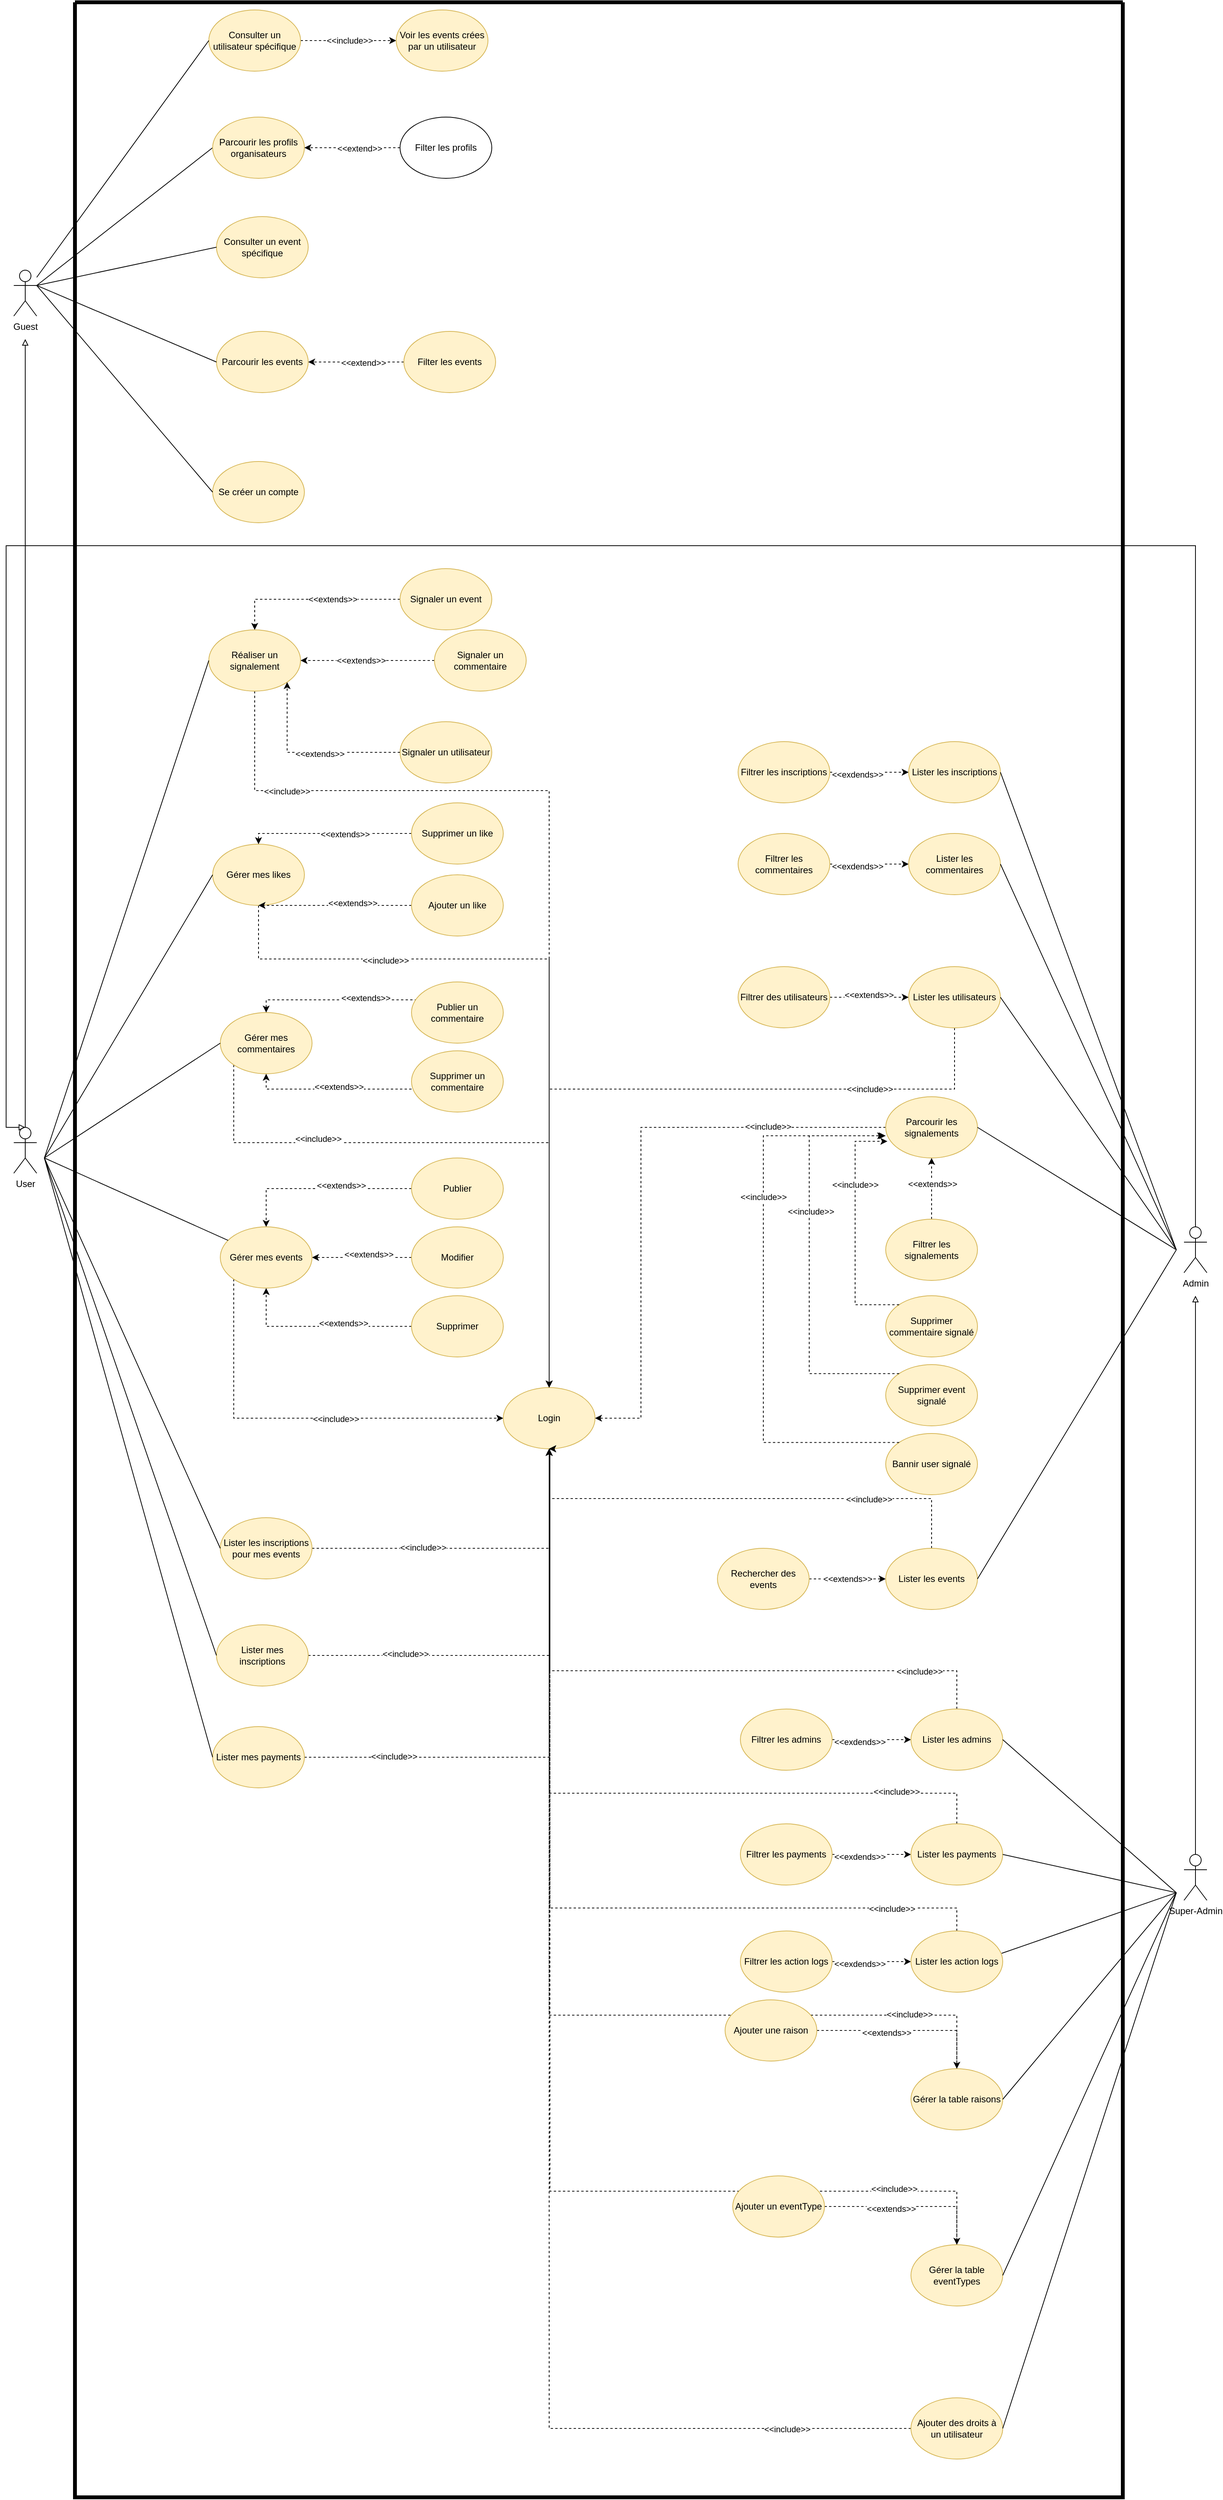 <mxfile>
    <diagram id="IatKnMeqnv5SdcAv0jB7" name="Page-1">
        <mxGraphModel dx="1792" dy="2800" grid="1" gridSize="10" guides="1" tooltips="1" connect="1" arrows="1" fold="1" page="1" pageScale="1" pageWidth="850" pageHeight="1100" math="0" shadow="0">
            <root>
                <mxCell id="0"/>
                <mxCell id="1" parent="0"/>
                <mxCell id="173" style="edgeStyle=none;html=1;exitX=1;exitY=0.333;exitDx=0;exitDy=0;exitPerimeter=0;entryX=0;entryY=0.5;entryDx=0;entryDy=0;endArrow=none;endFill=0;" parent="1" source="2" target="169" edge="1">
                    <mxGeometry relative="1" as="geometry"/>
                </mxCell>
                <mxCell id="2" value="Guest" style="shape=umlActor;verticalLabelPosition=bottom;verticalAlign=top;html=1;outlineConnect=0;" parent="1" vertex="1">
                    <mxGeometry x="-240" y="-1320" width="30" height="60" as="geometry"/>
                </mxCell>
                <mxCell id="3" value="Admin" style="shape=umlActor;verticalLabelPosition=bottom;verticalAlign=top;html=1;outlineConnect=0;" parent="1" vertex="1">
                    <mxGeometry x="1290" y="-70" width="30" height="60" as="geometry"/>
                </mxCell>
                <mxCell id="4" style="edgeStyle=orthogonalEdgeStyle;rounded=0;orthogonalLoop=1;jettySize=auto;html=1;exitX=0.5;exitY=0;exitDx=0;exitDy=0;exitPerimeter=0;endArrow=block;endFill=0;" parent="1" source="5" edge="1">
                    <mxGeometry relative="1" as="geometry">
                        <mxPoint x="1305" y="20" as="targetPoint"/>
                    </mxGeometry>
                </mxCell>
                <mxCell id="5" value="Super-Admin" style="shape=umlActor;verticalLabelPosition=bottom;verticalAlign=top;html=1;outlineConnect=0;" parent="1" vertex="1">
                    <mxGeometry x="1290" y="750" width="30" height="60" as="geometry"/>
                </mxCell>
                <mxCell id="6" style="edgeStyle=orthogonalEdgeStyle;rounded=0;orthogonalLoop=1;jettySize=auto;html=1;exitX=0.5;exitY=0;exitDx=0;exitDy=0;exitPerimeter=0;endArrow=block;endFill=0;" parent="1" source="7" edge="1">
                    <mxGeometry relative="1" as="geometry">
                        <mxPoint x="-225" y="-1230" as="targetPoint"/>
                    </mxGeometry>
                </mxCell>
                <mxCell id="7" value="User" style="shape=umlActor;verticalLabelPosition=bottom;verticalAlign=top;html=1;outlineConnect=0;" parent="1" vertex="1">
                    <mxGeometry x="-240" y="-200" width="30" height="60" as="geometry"/>
                </mxCell>
                <mxCell id="8" style="edgeStyle=orthogonalEdgeStyle;rounded=0;orthogonalLoop=1;jettySize=auto;html=1;exitX=0;exitY=1;exitDx=0;exitDy=0;entryX=0;entryY=0.5;entryDx=0;entryDy=0;dashed=1;" parent="1" source="10" target="22" edge="1">
                    <mxGeometry relative="1" as="geometry">
                        <Array as="points">
                            <mxPoint x="48" y="180"/>
                        </Array>
                    </mxGeometry>
                </mxCell>
                <mxCell id="9" value="&amp;lt;&amp;lt;include&amp;gt;&amp;gt;" style="edgeLabel;html=1;align=center;verticalAlign=middle;resizable=0;points=[];" parent="8" vertex="1" connectable="0">
                    <mxGeometry x="0.18" y="-1" relative="1" as="geometry">
                        <mxPoint as="offset"/>
                    </mxGeometry>
                </mxCell>
                <mxCell id="10" value="Gérer mes events" style="ellipse;whiteSpace=wrap;html=1;fillColor=#fff2cc;strokeColor=#d6b656;" parent="1" vertex="1">
                    <mxGeometry x="30" y="-70" width="120" height="80" as="geometry"/>
                </mxCell>
                <mxCell id="11" style="edgeStyle=orthogonalEdgeStyle;rounded=0;orthogonalLoop=1;jettySize=auto;html=1;exitX=0;exitY=0.5;exitDx=0;exitDy=0;entryX=0.5;entryY=0;entryDx=0;entryDy=0;dashed=1;" parent="1" source="13" target="10" edge="1">
                    <mxGeometry relative="1" as="geometry"/>
                </mxCell>
                <mxCell id="12" value="&amp;lt;&amp;lt;extends&amp;gt;&amp;gt;" style="edgeLabel;html=1;align=center;verticalAlign=middle;resizable=0;points=[];" parent="11" vertex="1" connectable="0">
                    <mxGeometry x="-0.222" y="-4" relative="1" as="geometry">
                        <mxPoint x="1" as="offset"/>
                    </mxGeometry>
                </mxCell>
                <mxCell id="13" value="Publier" style="ellipse;whiteSpace=wrap;html=1;fillColor=#fff2cc;strokeColor=#d6b656;" parent="1" vertex="1">
                    <mxGeometry x="280" y="-160" width="120" height="80" as="geometry"/>
                </mxCell>
                <mxCell id="14" style="edgeStyle=orthogonalEdgeStyle;rounded=0;orthogonalLoop=1;jettySize=auto;html=1;exitX=0;exitY=0.5;exitDx=0;exitDy=0;entryX=1;entryY=0.5;entryDx=0;entryDy=0;dashed=1;" parent="1" source="17" target="10" edge="1">
                    <mxGeometry relative="1" as="geometry"/>
                </mxCell>
                <mxCell id="15" value="Text" style="edgeLabel;html=1;align=center;verticalAlign=middle;resizable=0;points=[];" parent="14" vertex="1" connectable="0">
                    <mxGeometry x="-0.22" y="-3" relative="1" as="geometry">
                        <mxPoint as="offset"/>
                    </mxGeometry>
                </mxCell>
                <mxCell id="16" value="&amp;lt;&amp;lt;extends&amp;gt;&amp;gt;" style="edgeLabel;html=1;align=center;verticalAlign=middle;resizable=0;points=[];" parent="14" vertex="1" connectable="0">
                    <mxGeometry x="-0.132" y="-4" relative="1" as="geometry">
                        <mxPoint as="offset"/>
                    </mxGeometry>
                </mxCell>
                <mxCell id="17" value="Modifier" style="ellipse;whiteSpace=wrap;html=1;fillColor=#fff2cc;strokeColor=#d6b656;" parent="1" vertex="1">
                    <mxGeometry x="280" y="-70" width="120" height="80" as="geometry"/>
                </mxCell>
                <mxCell id="18" style="edgeStyle=orthogonalEdgeStyle;rounded=0;orthogonalLoop=1;jettySize=auto;html=1;exitX=0;exitY=0.5;exitDx=0;exitDy=0;entryX=0.5;entryY=1;entryDx=0;entryDy=0;dashed=1;" parent="1" source="20" target="10" edge="1">
                    <mxGeometry relative="1" as="geometry"/>
                </mxCell>
                <mxCell id="19" value="&amp;lt;&amp;lt;extends&amp;gt;&amp;gt;" style="edgeLabel;html=1;align=center;verticalAlign=middle;resizable=0;points=[];" parent="18" vertex="1" connectable="0">
                    <mxGeometry x="-0.256" y="-4" relative="1" as="geometry">
                        <mxPoint as="offset"/>
                    </mxGeometry>
                </mxCell>
                <mxCell id="20" value="Supprimer" style="ellipse;whiteSpace=wrap;html=1;fillColor=#fff2cc;strokeColor=#d6b656;" parent="1" vertex="1">
                    <mxGeometry x="280" y="20" width="120" height="80" as="geometry"/>
                </mxCell>
                <mxCell id="21" value="" style="endArrow=none;html=1;rounded=0;" parent="1" target="10" edge="1">
                    <mxGeometry width="50" height="50" relative="1" as="geometry">
                        <mxPoint x="-200" y="-160" as="sourcePoint"/>
                        <mxPoint x="180" y="220" as="targetPoint"/>
                    </mxGeometry>
                </mxCell>
                <mxCell id="22" value="Login" style="ellipse;whiteSpace=wrap;html=1;fillColor=#fff2cc;strokeColor=#d6b656;" parent="1" vertex="1">
                    <mxGeometry x="400" y="140" width="120" height="80" as="geometry"/>
                </mxCell>
                <mxCell id="23" style="edgeStyle=orthogonalEdgeStyle;rounded=0;orthogonalLoop=1;jettySize=auto;html=1;exitX=0;exitY=1;exitDx=0;exitDy=0;entryX=0.5;entryY=0;entryDx=0;entryDy=0;dashed=1;" parent="1" source="25" target="22" edge="1">
                    <mxGeometry relative="1" as="geometry">
                        <Array as="points">
                            <mxPoint x="48" y="-180"/>
                            <mxPoint x="460" y="-180"/>
                        </Array>
                    </mxGeometry>
                </mxCell>
                <mxCell id="24" value="&amp;lt;&amp;lt;include&amp;gt;&amp;gt;" style="edgeLabel;html=1;align=center;verticalAlign=middle;resizable=0;points=[];" parent="23" vertex="1" connectable="0">
                    <mxGeometry x="-0.495" y="5" relative="1" as="geometry">
                        <mxPoint x="1" as="offset"/>
                    </mxGeometry>
                </mxCell>
                <mxCell id="25" value="Gérer mes commentaires" style="ellipse;whiteSpace=wrap;html=1;fillColor=#fff2cc;strokeColor=#d6b656;" parent="1" vertex="1">
                    <mxGeometry x="30" y="-350" width="120" height="80" as="geometry"/>
                </mxCell>
                <mxCell id="26" style="edgeStyle=orthogonalEdgeStyle;rounded=0;orthogonalLoop=1;jettySize=auto;html=1;entryX=0.5;entryY=0;entryDx=0;entryDy=0;exitX=0.061;exitY=0.292;exitDx=0;exitDy=0;exitPerimeter=0;dashed=1;" parent="1" source="28" target="25" edge="1">
                    <mxGeometry relative="1" as="geometry">
                        <mxPoint x="280" y="-370" as="sourcePoint"/>
                        <Array as="points">
                            <mxPoint x="90" y="-367"/>
                        </Array>
                    </mxGeometry>
                </mxCell>
                <mxCell id="27" value="&amp;lt;&amp;lt;extends&amp;gt;&amp;gt;" style="edgeLabel;html=1;align=center;verticalAlign=middle;resizable=0;points=[];" parent="26" vertex="1" connectable="0">
                    <mxGeometry x="-0.368" y="-3" relative="1" as="geometry">
                        <mxPoint as="offset"/>
                    </mxGeometry>
                </mxCell>
                <mxCell id="28" value="Publier un commentaire" style="ellipse;whiteSpace=wrap;html=1;fillColor=#fff2cc;strokeColor=#d6b656;" parent="1" vertex="1">
                    <mxGeometry x="280" y="-390" width="120" height="80" as="geometry"/>
                </mxCell>
                <mxCell id="29" style="edgeStyle=orthogonalEdgeStyle;rounded=0;orthogonalLoop=1;jettySize=auto;html=1;entryX=0.5;entryY=1;entryDx=0;entryDy=0;dashed=1;" parent="1" target="25" edge="1">
                    <mxGeometry relative="1" as="geometry">
                        <mxPoint x="280" y="-250" as="sourcePoint"/>
                        <Array as="points">
                            <mxPoint x="280" y="-250"/>
                            <mxPoint x="90" y="-250"/>
                        </Array>
                    </mxGeometry>
                </mxCell>
                <mxCell id="30" value="&amp;lt;&amp;lt;extends&amp;gt;&amp;gt;" style="edgeLabel;html=1;align=center;verticalAlign=middle;resizable=0;points=[];" parent="29" vertex="1" connectable="0">
                    <mxGeometry x="-0.097" y="-3" relative="1" as="geometry">
                        <mxPoint as="offset"/>
                    </mxGeometry>
                </mxCell>
                <mxCell id="31" value="Supprimer un commentaire" style="ellipse;whiteSpace=wrap;html=1;fillColor=#fff2cc;strokeColor=#d6b656;" parent="1" vertex="1">
                    <mxGeometry x="280" y="-300" width="120" height="80" as="geometry"/>
                </mxCell>
                <mxCell id="32" value="" style="endArrow=none;html=1;rounded=0;entryX=0;entryY=0.5;entryDx=0;entryDy=0;" parent="1" target="25" edge="1">
                    <mxGeometry width="50" height="50" relative="1" as="geometry">
                        <mxPoint x="-200" y="-160" as="sourcePoint"/>
                        <mxPoint x="30" y="-430" as="targetPoint"/>
                    </mxGeometry>
                </mxCell>
                <mxCell id="33" style="edgeStyle=orthogonalEdgeStyle;rounded=0;orthogonalLoop=1;jettySize=auto;html=1;exitX=0.5;exitY=1;exitDx=0;exitDy=0;entryX=0.5;entryY=0;entryDx=0;entryDy=0;dashed=1;" parent="1" source="35" target="22" edge="1">
                    <mxGeometry relative="1" as="geometry">
                        <Array as="points">
                            <mxPoint x="80" y="-420"/>
                            <mxPoint x="460" y="-420"/>
                        </Array>
                    </mxGeometry>
                </mxCell>
                <mxCell id="34" value="&amp;lt;&amp;lt;include&amp;gt;&amp;gt;" style="edgeLabel;html=1;align=center;verticalAlign=middle;resizable=0;points=[];" parent="33" vertex="1" connectable="0">
                    <mxGeometry x="-0.533" y="-2" relative="1" as="geometry">
                        <mxPoint as="offset"/>
                    </mxGeometry>
                </mxCell>
                <mxCell id="35" value="Gérer mes likes" style="ellipse;whiteSpace=wrap;html=1;fillColor=#fff2cc;strokeColor=#d6b656;" parent="1" vertex="1">
                    <mxGeometry x="20" y="-570" width="120" height="80" as="geometry"/>
                </mxCell>
                <mxCell id="36" style="edgeStyle=orthogonalEdgeStyle;rounded=0;orthogonalLoop=1;jettySize=auto;html=1;exitX=0;exitY=0.5;exitDx=0;exitDy=0;entryX=0.5;entryY=1;entryDx=0;entryDy=0;dashed=1;" parent="1" source="38" target="35" edge="1">
                    <mxGeometry relative="1" as="geometry">
                        <Array as="points">
                            <mxPoint x="150" y="-490"/>
                            <mxPoint x="150" y="-490"/>
                        </Array>
                    </mxGeometry>
                </mxCell>
                <mxCell id="37" value="&amp;lt;&amp;lt;extends&amp;gt;&amp;gt;" style="edgeLabel;html=1;align=center;verticalAlign=middle;resizable=0;points=[];" parent="36" vertex="1" connectable="0">
                    <mxGeometry x="-0.22" y="-3" relative="1" as="geometry">
                        <mxPoint x="1" as="offset"/>
                    </mxGeometry>
                </mxCell>
                <mxCell id="38" value="Ajouter un like" style="ellipse;whiteSpace=wrap;html=1;fillColor=#fff2cc;strokeColor=#d6b656;" parent="1" vertex="1">
                    <mxGeometry x="280" y="-530" width="120" height="80" as="geometry"/>
                </mxCell>
                <mxCell id="39" style="edgeStyle=orthogonalEdgeStyle;rounded=0;orthogonalLoop=1;jettySize=auto;html=1;exitX=0;exitY=0.5;exitDx=0;exitDy=0;entryX=0.5;entryY=0;entryDx=0;entryDy=0;dashed=1;" parent="1" source="41" target="35" edge="1">
                    <mxGeometry relative="1" as="geometry">
                        <Array as="points">
                            <mxPoint x="80" y="-584"/>
                        </Array>
                    </mxGeometry>
                </mxCell>
                <mxCell id="40" value="&amp;lt;&amp;lt;extends&amp;gt;&amp;gt;" style="edgeLabel;html=1;align=center;verticalAlign=middle;resizable=0;points=[];" parent="39" vertex="1" connectable="0">
                    <mxGeometry x="-0.196" y="1" relative="1" as="geometry">
                        <mxPoint x="-1" as="offset"/>
                    </mxGeometry>
                </mxCell>
                <mxCell id="41" value="Supprimer un like" style="ellipse;whiteSpace=wrap;html=1;fillColor=#fff2cc;strokeColor=#d6b656;" parent="1" vertex="1">
                    <mxGeometry x="280" y="-624" width="120" height="80" as="geometry"/>
                </mxCell>
                <mxCell id="42" value="" style="endArrow=none;html=1;rounded=0;entryX=0;entryY=0.5;entryDx=0;entryDy=0;" parent="1" target="35" edge="1">
                    <mxGeometry width="50" height="50" relative="1" as="geometry">
                        <mxPoint x="-200" y="-160" as="sourcePoint"/>
                        <mxPoint x="-50" y="-460" as="targetPoint"/>
                    </mxGeometry>
                </mxCell>
                <mxCell id="43" style="edgeStyle=orthogonalEdgeStyle;rounded=0;orthogonalLoop=1;jettySize=auto;html=1;exitX=0.5;exitY=1;exitDx=0;exitDy=0;entryX=0.5;entryY=0;entryDx=0;entryDy=0;dashed=1;" parent="1" source="45" target="22" edge="1">
                    <mxGeometry relative="1" as="geometry">
                        <Array as="points">
                            <mxPoint x="75" y="-640"/>
                            <mxPoint x="460" y="-640"/>
                        </Array>
                    </mxGeometry>
                </mxCell>
                <mxCell id="44" value="&amp;lt;&amp;lt;include&amp;gt;&amp;gt;" style="edgeLabel;html=1;align=center;verticalAlign=middle;resizable=0;points=[];" parent="43" vertex="1" connectable="0">
                    <mxGeometry x="-0.735" y="-1" relative="1" as="geometry">
                        <mxPoint as="offset"/>
                    </mxGeometry>
                </mxCell>
                <mxCell id="45" value="Réaliser un signalement" style="ellipse;whiteSpace=wrap;html=1;fillColor=#fff2cc;strokeColor=#d6b656;" parent="1" vertex="1">
                    <mxGeometry x="15" y="-850" width="120" height="80" as="geometry"/>
                </mxCell>
                <mxCell id="46" value="" style="endArrow=none;html=1;rounded=0;entryX=0;entryY=0.5;entryDx=0;entryDy=0;" parent="1" target="45" edge="1">
                    <mxGeometry width="50" height="50" relative="1" as="geometry">
                        <mxPoint x="-200" y="-160" as="sourcePoint"/>
                        <mxPoint x="120" y="-510" as="targetPoint"/>
                    </mxGeometry>
                </mxCell>
                <mxCell id="47" style="edgeStyle=orthogonalEdgeStyle;rounded=0;orthogonalLoop=1;jettySize=auto;html=1;exitX=0;exitY=0.5;exitDx=0;exitDy=0;entryX=1;entryY=0.5;entryDx=0;entryDy=0;dashed=1;" parent="1" source="49" target="22" edge="1">
                    <mxGeometry relative="1" as="geometry">
                        <Array as="points">
                            <mxPoint x="580" y="-200"/>
                            <mxPoint x="580" y="180"/>
                        </Array>
                    </mxGeometry>
                </mxCell>
                <mxCell id="48" value="&amp;lt;&amp;lt;include&amp;gt;&amp;gt;" style="edgeLabel;html=1;align=center;verticalAlign=middle;resizable=0;points=[];" parent="47" vertex="1" connectable="0">
                    <mxGeometry x="-0.598" y="-1" relative="1" as="geometry">
                        <mxPoint x="-1" as="offset"/>
                    </mxGeometry>
                </mxCell>
                <mxCell id="49" value="Parcourir les signalements" style="ellipse;whiteSpace=wrap;html=1;fillColor=#fff2cc;strokeColor=#d6b656;" parent="1" vertex="1">
                    <mxGeometry x="900" y="-240" width="120" height="80" as="geometry"/>
                </mxCell>
                <mxCell id="50" value="" style="endArrow=none;html=1;rounded=0;exitX=1;exitY=0.5;exitDx=0;exitDy=0;" parent="1" source="49" edge="1">
                    <mxGeometry width="50" height="50" relative="1" as="geometry">
                        <mxPoint x="940" y="-220" as="sourcePoint"/>
                        <mxPoint x="1280" y="-40" as="targetPoint"/>
                    </mxGeometry>
                </mxCell>
                <mxCell id="51" style="edgeStyle=orthogonalEdgeStyle;rounded=0;orthogonalLoop=1;jettySize=auto;html=1;exitX=0.5;exitY=0;exitDx=0;exitDy=0;entryX=0.5;entryY=1;entryDx=0;entryDy=0;dashed=1;" parent="1" source="53" target="49" edge="1">
                    <mxGeometry relative="1" as="geometry"/>
                </mxCell>
                <mxCell id="52" value="&amp;lt;&amp;lt;extends&amp;gt;&amp;gt;" style="edgeLabel;html=1;align=center;verticalAlign=middle;resizable=0;points=[];" parent="51" vertex="1" connectable="0">
                    <mxGeometry x="0.159" y="-1" relative="1" as="geometry">
                        <mxPoint as="offset"/>
                    </mxGeometry>
                </mxCell>
                <mxCell id="53" value="Filtrer les signalements" style="ellipse;whiteSpace=wrap;html=1;fillColor=#fff2cc;strokeColor=#d6b656;" parent="1" vertex="1">
                    <mxGeometry x="900" y="-80" width="120" height="80" as="geometry"/>
                </mxCell>
                <mxCell id="54" value="Supprimer commentaire signalé" style="ellipse;whiteSpace=wrap;html=1;fillColor=#fff2cc;strokeColor=#d6b656;" parent="1" vertex="1">
                    <mxGeometry x="900" y="20" width="120" height="80" as="geometry"/>
                </mxCell>
                <mxCell id="55" value="Supprimer event signalé" style="ellipse;whiteSpace=wrap;html=1;fillColor=#fff2cc;strokeColor=#d6b656;" parent="1" vertex="1">
                    <mxGeometry x="900" y="110" width="120" height="80" as="geometry"/>
                </mxCell>
                <mxCell id="56" value="Bannir user signalé" style="ellipse;whiteSpace=wrap;html=1;fillColor=#fff2cc;strokeColor=#d6b656;" parent="1" vertex="1">
                    <mxGeometry x="900" y="200" width="120" height="80" as="geometry"/>
                </mxCell>
                <mxCell id="57" style="edgeStyle=orthogonalEdgeStyle;rounded=0;orthogonalLoop=1;jettySize=auto;html=1;entryX=0;entryY=0.5;entryDx=0;entryDy=0;dashed=1;exitX=1;exitY=0.5;exitDx=0;exitDy=0;" parent="1" source="59" target="62" edge="1">
                    <mxGeometry relative="1" as="geometry">
                        <mxPoint x="870" y="-400" as="sourcePoint"/>
                    </mxGeometry>
                </mxCell>
                <mxCell id="58" value="&amp;lt;&amp;lt;extends&amp;gt;&amp;gt;" style="edgeLabel;html=1;align=center;verticalAlign=middle;resizable=0;points=[];" parent="57" vertex="1" connectable="0">
                    <mxGeometry x="-0.3" y="3" relative="1" as="geometry">
                        <mxPoint x="15" as="offset"/>
                    </mxGeometry>
                </mxCell>
                <mxCell id="59" value="Filtrer des utilisateurs" style="ellipse;whiteSpace=wrap;html=1;fillColor=#fff2cc;strokeColor=#d6b656;" parent="1" vertex="1">
                    <mxGeometry x="707" y="-410" width="120" height="80" as="geometry"/>
                </mxCell>
                <mxCell id="60" style="edgeStyle=orthogonalEdgeStyle;rounded=0;orthogonalLoop=1;jettySize=auto;html=1;exitX=0.5;exitY=1;exitDx=0;exitDy=0;entryX=0.5;entryY=0;entryDx=0;entryDy=0;dashed=1;" parent="1" source="62" target="22" edge="1">
                    <mxGeometry relative="1" as="geometry">
                        <Array as="points">
                            <mxPoint x="990" y="-250"/>
                            <mxPoint x="460" y="-250"/>
                        </Array>
                    </mxGeometry>
                </mxCell>
                <mxCell id="61" value="&amp;lt;&amp;lt;include&amp;gt;&amp;gt;" style="edgeLabel;html=1;align=center;verticalAlign=middle;resizable=0;points=[];" parent="60" vertex="1" connectable="0">
                    <mxGeometry x="-0.617" relative="1" as="geometry">
                        <mxPoint as="offset"/>
                    </mxGeometry>
                </mxCell>
                <mxCell id="62" value="Lister les utilisateurs" style="ellipse;whiteSpace=wrap;html=1;fillColor=#fff2cc;strokeColor=#d6b656;" parent="1" vertex="1">
                    <mxGeometry x="930" y="-410" width="120" height="80" as="geometry"/>
                </mxCell>
                <mxCell id="63" value="" style="endArrow=none;html=1;rounded=0;exitX=1;exitY=0.5;exitDx=0;exitDy=0;" parent="1" source="62" edge="1">
                    <mxGeometry width="50" height="50" relative="1" as="geometry">
                        <mxPoint x="970" y="-320" as="sourcePoint"/>
                        <mxPoint x="1280" y="-40" as="targetPoint"/>
                    </mxGeometry>
                </mxCell>
                <mxCell id="64" style="edgeStyle=orthogonalEdgeStyle;rounded=0;orthogonalLoop=1;jettySize=auto;html=1;exitX=1;exitY=0.5;exitDx=0;exitDy=0;dashed=1;" parent="1" source="66" target="67" edge="1">
                    <mxGeometry relative="1" as="geometry"/>
                </mxCell>
                <mxCell id="65" value="&amp;lt;&amp;lt;exdends&amp;gt;&amp;gt;" style="edgeLabel;html=1;align=center;verticalAlign=middle;resizable=0;points=[];" parent="64" vertex="1" connectable="0">
                    <mxGeometry x="-0.3" y="-3" relative="1" as="geometry">
                        <mxPoint as="offset"/>
                    </mxGeometry>
                </mxCell>
                <mxCell id="66" value="Filtrer les commentaires" style="ellipse;whiteSpace=wrap;html=1;fillColor=#fff2cc;strokeColor=#d6b656;" parent="1" vertex="1">
                    <mxGeometry x="707" y="-584" width="120" height="80" as="geometry"/>
                </mxCell>
                <mxCell id="67" value="Lister les commentaires" style="ellipse;whiteSpace=wrap;html=1;fillColor=#fff2cc;strokeColor=#d6b656;" parent="1" vertex="1">
                    <mxGeometry x="930" y="-584" width="120" height="80" as="geometry"/>
                </mxCell>
                <mxCell id="68" value="" style="endArrow=none;html=1;rounded=0;exitX=1;exitY=0.5;exitDx=0;exitDy=0;" parent="1" source="67" edge="1">
                    <mxGeometry width="50" height="50" relative="1" as="geometry">
                        <mxPoint x="1080" y="-590" as="sourcePoint"/>
                        <mxPoint x="1280" y="-40" as="targetPoint"/>
                    </mxGeometry>
                </mxCell>
                <mxCell id="69" style="edgeStyle=orthogonalEdgeStyle;rounded=0;orthogonalLoop=1;jettySize=auto;html=1;exitX=1;exitY=0.5;exitDx=0;exitDy=0;dashed=1;" parent="1" source="71" target="72" edge="1">
                    <mxGeometry relative="1" as="geometry"/>
                </mxCell>
                <mxCell id="70" value="&amp;lt;&amp;lt;exdends&amp;gt;&amp;gt;" style="edgeLabel;html=1;align=center;verticalAlign=middle;resizable=0;points=[];" parent="69" vertex="1" connectable="0">
                    <mxGeometry x="-0.3" y="-3" relative="1" as="geometry">
                        <mxPoint as="offset"/>
                    </mxGeometry>
                </mxCell>
                <mxCell id="71" value="Filtrer les inscriptions" style="ellipse;whiteSpace=wrap;html=1;fillColor=#fff2cc;strokeColor=#d6b656;" parent="1" vertex="1">
                    <mxGeometry x="707" y="-704" width="120" height="80" as="geometry"/>
                </mxCell>
                <mxCell id="72" value="Lister les inscriptions" style="ellipse;whiteSpace=wrap;html=1;fillColor=#fff2cc;strokeColor=#d6b656;" parent="1" vertex="1">
                    <mxGeometry x="930" y="-704" width="120" height="80" as="geometry"/>
                </mxCell>
                <mxCell id="73" value="" style="endArrow=none;html=1;rounded=0;entryX=1;entryY=0.5;entryDx=0;entryDy=0;" parent="1" target="72" edge="1">
                    <mxGeometry width="50" height="50" relative="1" as="geometry">
                        <mxPoint x="1280" y="-40" as="sourcePoint"/>
                        <mxPoint x="1020" y="-390" as="targetPoint"/>
                    </mxGeometry>
                </mxCell>
                <mxCell id="74" style="edgeStyle=orthogonalEdgeStyle;rounded=0;orthogonalLoop=1;jettySize=auto;html=1;entryX=0;entryY=0.5;entryDx=0;entryDy=0;dashed=1;exitX=1;exitY=0.5;exitDx=0;exitDy=0;" parent="1" source="76" target="79" edge="1">
                    <mxGeometry relative="1" as="geometry">
                        <mxPoint x="840" y="350" as="sourcePoint"/>
                    </mxGeometry>
                </mxCell>
                <mxCell id="75" value="&amp;lt;&amp;lt;extends&amp;gt;&amp;gt;" style="edgeLabel;html=1;align=center;verticalAlign=middle;resizable=0;points=[];" parent="74" vertex="1" connectable="0">
                    <mxGeometry x="-0.3" y="3" relative="1" as="geometry">
                        <mxPoint x="15" y="3" as="offset"/>
                    </mxGeometry>
                </mxCell>
                <mxCell id="76" value="Rechercher des events" style="ellipse;whiteSpace=wrap;html=1;fillColor=#fff2cc;strokeColor=#d6b656;" parent="1" vertex="1">
                    <mxGeometry x="680" y="350" width="120" height="80" as="geometry"/>
                </mxCell>
                <mxCell id="77" style="edgeStyle=orthogonalEdgeStyle;rounded=0;orthogonalLoop=1;jettySize=auto;html=1;exitX=0.5;exitY=0;exitDx=0;exitDy=0;entryX=0.5;entryY=1;entryDx=0;entryDy=0;dashed=1;" parent="1" source="79" target="22" edge="1">
                    <mxGeometry relative="1" as="geometry"/>
                </mxCell>
                <mxCell id="78" value="&amp;lt;&amp;lt;include&amp;gt;&amp;gt;" style="edgeLabel;html=1;align=center;verticalAlign=middle;resizable=0;points=[];" parent="77" vertex="1" connectable="0">
                    <mxGeometry x="-0.531" y="1" relative="1" as="geometry">
                        <mxPoint as="offset"/>
                    </mxGeometry>
                </mxCell>
                <mxCell id="79" value="Lister les events" style="ellipse;whiteSpace=wrap;html=1;fillColor=#fff2cc;strokeColor=#d6b656;" parent="1" vertex="1">
                    <mxGeometry x="900" y="350" width="120" height="80" as="geometry"/>
                </mxCell>
                <mxCell id="80" value="" style="endArrow=none;html=1;rounded=0;exitX=1;exitY=0.5;exitDx=0;exitDy=0;" parent="1" source="79" edge="1">
                    <mxGeometry width="50" height="50" relative="1" as="geometry">
                        <mxPoint x="1010" y="330" as="sourcePoint"/>
                        <mxPoint x="1280" y="-40" as="targetPoint"/>
                    </mxGeometry>
                </mxCell>
                <mxCell id="81" style="edgeStyle=orthogonalEdgeStyle;rounded=0;orthogonalLoop=1;jettySize=auto;html=1;exitX=1;exitY=0.5;exitDx=0;exitDy=0;dashed=1;" parent="1" source="83" target="86" edge="1">
                    <mxGeometry relative="1" as="geometry"/>
                </mxCell>
                <mxCell id="82" value="&amp;lt;&amp;lt;exdends&amp;gt;&amp;gt;" style="edgeLabel;html=1;align=center;verticalAlign=middle;resizable=0;points=[];" parent="81" vertex="1" connectable="0">
                    <mxGeometry x="-0.3" y="-3" relative="1" as="geometry">
                        <mxPoint as="offset"/>
                    </mxGeometry>
                </mxCell>
                <mxCell id="83" value="Filtrer les admins" style="ellipse;whiteSpace=wrap;html=1;fillColor=#fff2cc;strokeColor=#d6b656;" parent="1" vertex="1">
                    <mxGeometry x="710" y="560" width="120" height="80" as="geometry"/>
                </mxCell>
                <mxCell id="84" style="edgeStyle=orthogonalEdgeStyle;rounded=0;orthogonalLoop=1;jettySize=auto;html=1;exitX=0.5;exitY=0;exitDx=0;exitDy=0;dashed=1;" parent="1" source="86" edge="1">
                    <mxGeometry relative="1" as="geometry">
                        <mxPoint x="460" y="220" as="targetPoint"/>
                        <Array as="points">
                            <mxPoint x="993" y="510"/>
                            <mxPoint x="461" y="510"/>
                        </Array>
                    </mxGeometry>
                </mxCell>
                <mxCell id="85" value="&amp;lt;&amp;lt;include&amp;gt;&amp;gt;" style="edgeLabel;html=1;align=center;verticalAlign=middle;resizable=0;points=[];" parent="84" vertex="1" connectable="0">
                    <mxGeometry x="-0.772" y="1" relative="1" as="geometry">
                        <mxPoint as="offset"/>
                    </mxGeometry>
                </mxCell>
                <mxCell id="86" value="Lister les admins" style="ellipse;whiteSpace=wrap;html=1;fillColor=#fff2cc;strokeColor=#d6b656;" parent="1" vertex="1">
                    <mxGeometry x="933" y="560" width="120" height="80" as="geometry"/>
                </mxCell>
                <mxCell id="87" value="" style="endArrow=none;html=1;rounded=0;entryX=1;entryY=0.5;entryDx=0;entryDy=0;" parent="1" target="86" edge="1">
                    <mxGeometry width="50" height="50" relative="1" as="geometry">
                        <mxPoint x="1280" y="800" as="sourcePoint"/>
                        <mxPoint x="1050" y="610" as="targetPoint"/>
                    </mxGeometry>
                </mxCell>
                <mxCell id="88" style="edgeStyle=orthogonalEdgeStyle;rounded=0;orthogonalLoop=1;jettySize=auto;html=1;exitX=1;exitY=0.5;exitDx=0;exitDy=0;dashed=1;" parent="1" source="90" target="93" edge="1">
                    <mxGeometry relative="1" as="geometry"/>
                </mxCell>
                <mxCell id="89" value="&amp;lt;&amp;lt;exdends&amp;gt;&amp;gt;" style="edgeLabel;html=1;align=center;verticalAlign=middle;resizable=0;points=[];" parent="88" vertex="1" connectable="0">
                    <mxGeometry x="-0.3" y="-3" relative="1" as="geometry">
                        <mxPoint as="offset"/>
                    </mxGeometry>
                </mxCell>
                <mxCell id="90" value="Filtrer les payments" style="ellipse;whiteSpace=wrap;html=1;fillColor=#fff2cc;strokeColor=#d6b656;" parent="1" vertex="1">
                    <mxGeometry x="710" y="710" width="120" height="80" as="geometry"/>
                </mxCell>
                <mxCell id="91" style="edgeStyle=orthogonalEdgeStyle;rounded=0;orthogonalLoop=1;jettySize=auto;html=1;exitX=0.5;exitY=0;exitDx=0;exitDy=0;entryX=0.5;entryY=1;entryDx=0;entryDy=0;dashed=1;" parent="1" source="93" target="22" edge="1">
                    <mxGeometry relative="1" as="geometry">
                        <mxPoint x="460" y="230" as="targetPoint"/>
                        <Array as="points">
                            <mxPoint x="993" y="670"/>
                            <mxPoint x="460" y="670"/>
                        </Array>
                    </mxGeometry>
                </mxCell>
                <mxCell id="92" value="&amp;lt;&amp;lt;include&amp;gt;&amp;gt;" style="edgeLabel;html=1;align=center;verticalAlign=middle;resizable=0;points=[];" parent="91" vertex="1" connectable="0">
                    <mxGeometry x="-0.764" y="-2" relative="1" as="geometry">
                        <mxPoint x="1" as="offset"/>
                    </mxGeometry>
                </mxCell>
                <mxCell id="93" value="Lister les payments" style="ellipse;whiteSpace=wrap;html=1;fillColor=#fff2cc;strokeColor=#d6b656;" parent="1" vertex="1">
                    <mxGeometry x="933" y="710" width="120" height="80" as="geometry"/>
                </mxCell>
                <mxCell id="94" value="" style="endArrow=none;html=1;rounded=0;exitX=1;exitY=0.5;exitDx=0;exitDy=0;" parent="1" source="93" edge="1">
                    <mxGeometry width="50" height="50" relative="1" as="geometry">
                        <mxPoint x="1000" y="660" as="sourcePoint"/>
                        <mxPoint x="1280" y="800" as="targetPoint"/>
                    </mxGeometry>
                </mxCell>
                <mxCell id="95" style="edgeStyle=orthogonalEdgeStyle;rounded=0;orthogonalLoop=1;jettySize=auto;html=1;exitX=1;exitY=0.5;exitDx=0;exitDy=0;dashed=1;" parent="1" source="97" target="100" edge="1">
                    <mxGeometry relative="1" as="geometry"/>
                </mxCell>
                <mxCell id="96" value="&amp;lt;&amp;lt;exdends&amp;gt;&amp;gt;" style="edgeLabel;html=1;align=center;verticalAlign=middle;resizable=0;points=[];" parent="95" vertex="1" connectable="0">
                    <mxGeometry x="-0.3" y="-3" relative="1" as="geometry">
                        <mxPoint as="offset"/>
                    </mxGeometry>
                </mxCell>
                <mxCell id="97" value="Filtrer les action logs" style="ellipse;whiteSpace=wrap;html=1;fillColor=#fff2cc;strokeColor=#d6b656;" parent="1" vertex="1">
                    <mxGeometry x="710" y="850" width="120" height="80" as="geometry"/>
                </mxCell>
                <mxCell id="98" style="edgeStyle=orthogonalEdgeStyle;rounded=0;orthogonalLoop=1;jettySize=auto;html=1;exitX=0.5;exitY=0;exitDx=0;exitDy=0;dashed=1;" parent="1" source="100" edge="1">
                    <mxGeometry relative="1" as="geometry">
                        <mxPoint x="460" y="220" as="targetPoint"/>
                        <Array as="points">
                            <mxPoint x="993" y="820"/>
                            <mxPoint x="461" y="820"/>
                        </Array>
                    </mxGeometry>
                </mxCell>
                <mxCell id="99" value="&amp;lt;&amp;lt;include&amp;gt;&amp;gt;" style="edgeLabel;html=1;align=center;verticalAlign=middle;resizable=0;points=[];" parent="98" vertex="1" connectable="0">
                    <mxGeometry x="-0.802" y="1" relative="1" as="geometry">
                        <mxPoint as="offset"/>
                    </mxGeometry>
                </mxCell>
                <mxCell id="100" value="Lister les action logs" style="ellipse;whiteSpace=wrap;html=1;fillColor=#fff2cc;strokeColor=#d6b656;" parent="1" vertex="1">
                    <mxGeometry x="933" y="850" width="120" height="80" as="geometry"/>
                </mxCell>
                <mxCell id="101" value="" style="endArrow=none;html=1;rounded=0;exitX=0.988;exitY=0.366;exitDx=0;exitDy=0;exitPerimeter=0;" parent="1" source="100" edge="1">
                    <mxGeometry width="50" height="50" relative="1" as="geometry">
                        <mxPoint x="930" y="790" as="sourcePoint"/>
                        <mxPoint x="1280" y="800" as="targetPoint"/>
                    </mxGeometry>
                </mxCell>
                <mxCell id="102" style="edgeStyle=orthogonalEdgeStyle;rounded=0;orthogonalLoop=1;jettySize=auto;html=1;exitX=0.5;exitY=0;exitDx=0;exitDy=0;entryX=0.5;entryY=1;entryDx=0;entryDy=0;dashed=1;" parent="1" source="104" target="22" edge="1">
                    <mxGeometry relative="1" as="geometry">
                        <Array as="points">
                            <mxPoint x="993" y="960"/>
                            <mxPoint x="460" y="960"/>
                        </Array>
                    </mxGeometry>
                </mxCell>
                <mxCell id="103" value="&amp;lt;&amp;lt;include&amp;gt;&amp;gt;" style="edgeLabel;html=1;align=center;verticalAlign=middle;resizable=0;points=[];" parent="102" vertex="1" connectable="0">
                    <mxGeometry x="-0.803" y="-1" relative="1" as="geometry">
                        <mxPoint as="offset"/>
                    </mxGeometry>
                </mxCell>
                <mxCell id="104" value="Gérer la table raisons" style="ellipse;whiteSpace=wrap;html=1;fillColor=#fff2cc;strokeColor=#d6b656;" parent="1" vertex="1">
                    <mxGeometry x="933" y="1030" width="120" height="80" as="geometry"/>
                </mxCell>
                <mxCell id="105" style="edgeStyle=orthogonalEdgeStyle;rounded=0;orthogonalLoop=1;jettySize=auto;html=1;exitX=1;exitY=0.5;exitDx=0;exitDy=0;dashed=1;" parent="1" source="107" target="104" edge="1">
                    <mxGeometry relative="1" as="geometry"/>
                </mxCell>
                <mxCell id="106" value="&amp;lt;&amp;lt;extends&amp;gt;&amp;gt;" style="edgeLabel;html=1;align=center;verticalAlign=middle;resizable=0;points=[];" parent="105" vertex="1" connectable="0">
                    <mxGeometry x="-0.219" y="-3" relative="1" as="geometry">
                        <mxPoint as="offset"/>
                    </mxGeometry>
                </mxCell>
                <mxCell id="111" value="" style="endArrow=none;html=1;rounded=0;exitX=1;exitY=0.5;exitDx=0;exitDy=0;" parent="1" source="104" edge="1">
                    <mxGeometry width="50" height="50" relative="1" as="geometry">
                        <mxPoint x="1110" y="1040" as="sourcePoint"/>
                        <mxPoint x="1280" y="800" as="targetPoint"/>
                    </mxGeometry>
                </mxCell>
                <mxCell id="112" style="edgeStyle=orthogonalEdgeStyle;rounded=0;orthogonalLoop=1;jettySize=auto;html=1;exitX=0.5;exitY=0;exitDx=0;exitDy=0;dashed=1;" parent="1" source="114" edge="1">
                    <mxGeometry relative="1" as="geometry">
                        <mxPoint x="460" y="220" as="targetPoint"/>
                        <Array as="points">
                            <mxPoint x="993" y="1190"/>
                            <mxPoint x="461" y="1190"/>
                            <mxPoint x="461" y="220"/>
                        </Array>
                    </mxGeometry>
                </mxCell>
                <mxCell id="113" value="&amp;lt;&amp;lt;include&amp;gt;&amp;gt;" style="edgeLabel;html=1;align=center;verticalAlign=middle;resizable=0;points=[];" parent="112" vertex="1" connectable="0">
                    <mxGeometry x="-0.807" y="-3" relative="1" as="geometry">
                        <mxPoint as="offset"/>
                    </mxGeometry>
                </mxCell>
                <mxCell id="114" value="Gérer la table eventTypes" style="ellipse;whiteSpace=wrap;html=1;fillColor=#fff2cc;strokeColor=#d6b656;" parent="1" vertex="1">
                    <mxGeometry x="933" y="1260" width="120" height="80" as="geometry"/>
                </mxCell>
                <mxCell id="115" style="edgeStyle=orthogonalEdgeStyle;rounded=0;orthogonalLoop=1;jettySize=auto;html=1;exitX=1;exitY=0.5;exitDx=0;exitDy=0;dashed=1;" parent="1" source="117" target="114" edge="1">
                    <mxGeometry relative="1" as="geometry"/>
                </mxCell>
                <mxCell id="116" value="&amp;lt;&amp;lt;extends&amp;gt;&amp;gt;" style="edgeLabel;html=1;align=center;verticalAlign=middle;resizable=0;points=[];" parent="115" vertex="1" connectable="0">
                    <mxGeometry x="-0.219" y="-3" relative="1" as="geometry">
                        <mxPoint as="offset"/>
                    </mxGeometry>
                </mxCell>
                <mxCell id="121" value="" style="endArrow=none;html=1;rounded=0;exitX=1;exitY=0.5;exitDx=0;exitDy=0;" parent="1" source="114" edge="1">
                    <mxGeometry width="50" height="50" relative="1" as="geometry">
                        <mxPoint x="1150" y="1110" as="sourcePoint"/>
                        <mxPoint x="1280" y="800" as="targetPoint"/>
                    </mxGeometry>
                </mxCell>
                <mxCell id="122" style="edgeStyle=orthogonalEdgeStyle;rounded=0;orthogonalLoop=1;jettySize=auto;html=1;exitX=0;exitY=0.5;exitDx=0;exitDy=0;entryX=0.5;entryY=1;entryDx=0;entryDy=0;dashed=1;" parent="1" source="124" target="22" edge="1">
                    <mxGeometry relative="1" as="geometry"/>
                </mxCell>
                <mxCell id="123" value="&amp;lt;&amp;lt;include&amp;gt;&amp;gt;" style="edgeLabel;html=1;align=center;verticalAlign=middle;resizable=0;points=[];" parent="122" vertex="1" connectable="0">
                    <mxGeometry x="-0.816" y="1" relative="1" as="geometry">
                        <mxPoint x="-1" as="offset"/>
                    </mxGeometry>
                </mxCell>
                <mxCell id="124" value="Ajouter des droits à un utilisateur" style="ellipse;whiteSpace=wrap;html=1;fillColor=#fff2cc;strokeColor=#d6b656;" parent="1" vertex="1">
                    <mxGeometry x="933" y="1460" width="120" height="80" as="geometry"/>
                </mxCell>
                <mxCell id="125" value="" style="endArrow=none;html=1;rounded=0;exitX=1;exitY=0.5;exitDx=0;exitDy=0;" parent="1" source="124" edge="1">
                    <mxGeometry width="50" height="50" relative="1" as="geometry">
                        <mxPoint x="940" y="1090" as="sourcePoint"/>
                        <mxPoint x="1280" y="800" as="targetPoint"/>
                    </mxGeometry>
                </mxCell>
                <mxCell id="126" style="edgeStyle=orthogonalEdgeStyle;rounded=0;orthogonalLoop=1;jettySize=auto;html=1;exitX=0;exitY=0;exitDx=0;exitDy=0;entryX=0.018;entryY=0.728;entryDx=0;entryDy=0;entryPerimeter=0;dashed=1;" parent="1" source="54" target="49" edge="1">
                    <mxGeometry relative="1" as="geometry">
                        <Array as="points">
                            <mxPoint x="860" y="32"/>
                            <mxPoint x="860" y="-182"/>
                        </Array>
                    </mxGeometry>
                </mxCell>
                <mxCell id="127" value="&amp;lt;&amp;lt;include&amp;gt;&amp;gt;" style="edgeLabel;html=1;align=center;verticalAlign=middle;resizable=0;points=[];" parent="126" vertex="1" connectable="0">
                    <mxGeometry x="0.374" relative="1" as="geometry">
                        <mxPoint as="offset"/>
                    </mxGeometry>
                </mxCell>
                <mxCell id="128" style="edgeStyle=orthogonalEdgeStyle;rounded=0;orthogonalLoop=1;jettySize=auto;html=1;exitX=0;exitY=0;exitDx=0;exitDy=0;entryX=-0.017;entryY=0.637;entryDx=0;entryDy=0;entryPerimeter=0;dashed=1;" parent="1" source="55" target="49" edge="1">
                    <mxGeometry relative="1" as="geometry">
                        <Array as="points">
                            <mxPoint x="800" y="122"/>
                            <mxPoint x="800" y="-189"/>
                        </Array>
                    </mxGeometry>
                </mxCell>
                <mxCell id="129" value="&amp;lt;&amp;lt;include&amp;gt;&amp;gt;" style="edgeLabel;html=1;align=center;verticalAlign=middle;resizable=0;points=[];" parent="128" vertex="1" connectable="0">
                    <mxGeometry x="0.252" y="-2" relative="1" as="geometry">
                        <mxPoint as="offset"/>
                    </mxGeometry>
                </mxCell>
                <mxCell id="130" style="edgeStyle=orthogonalEdgeStyle;rounded=0;orthogonalLoop=1;jettySize=auto;html=1;exitX=0;exitY=0;exitDx=0;exitDy=0;entryX=0;entryY=0.637;entryDx=0;entryDy=0;entryPerimeter=0;dashed=1;" parent="1" source="56" target="49" edge="1">
                    <mxGeometry relative="1" as="geometry">
                        <Array as="points">
                            <mxPoint x="740" y="212"/>
                            <mxPoint x="740" y="-189"/>
                        </Array>
                    </mxGeometry>
                </mxCell>
                <mxCell id="131" value="&amp;lt;&amp;lt;include&amp;gt;&amp;gt;" style="edgeLabel;html=1;align=center;verticalAlign=middle;resizable=0;points=[];" parent="130" vertex="1" connectable="0">
                    <mxGeometry x="0.35" relative="1" as="geometry">
                        <mxPoint as="offset"/>
                    </mxGeometry>
                </mxCell>
                <mxCell id="132" style="edgeStyle=orthogonalEdgeStyle;rounded=0;orthogonalLoop=1;jettySize=auto;html=1;exitX=1;exitY=0.5;exitDx=0;exitDy=0;entryX=0;entryY=0.5;entryDx=0;entryDy=0;dashed=1;" parent="1" source="134" target="135" edge="1">
                    <mxGeometry relative="1" as="geometry"/>
                </mxCell>
                <mxCell id="133" value="&amp;lt;&amp;lt;include&amp;gt;&amp;gt;" style="edgeLabel;html=1;align=center;verticalAlign=middle;resizable=0;points=[];" parent="132" vertex="1" connectable="0">
                    <mxGeometry x="0.025" relative="1" as="geometry">
                        <mxPoint as="offset"/>
                    </mxGeometry>
                </mxCell>
                <mxCell id="134" value="Consulter un utilisateur spécifique" style="ellipse;whiteSpace=wrap;html=1;fillColor=#fff2cc;strokeColor=#d6b656;" parent="1" vertex="1">
                    <mxGeometry x="15" y="-1660" width="120" height="80" as="geometry"/>
                </mxCell>
                <mxCell id="135" value="Voir les events crées par un utilisateur" style="ellipse;whiteSpace=wrap;html=1;fillColor=#fff2cc;strokeColor=#d6b656;" parent="1" vertex="1">
                    <mxGeometry x="260" y="-1660" width="120" height="80" as="geometry"/>
                </mxCell>
                <mxCell id="136" value="Consulter un event spécifique" style="ellipse;whiteSpace=wrap;html=1;fillColor=#fff2cc;strokeColor=#d6b656;" parent="1" vertex="1">
                    <mxGeometry x="25" y="-1390" width="120" height="80" as="geometry"/>
                </mxCell>
                <mxCell id="137" value="Parcourir les events" style="ellipse;whiteSpace=wrap;html=1;fillColor=#fff2cc;strokeColor=#d6b656;" parent="1" vertex="1">
                    <mxGeometry x="25" y="-1240" width="120" height="80" as="geometry"/>
                </mxCell>
                <mxCell id="138" style="edgeStyle=orthogonalEdgeStyle;rounded=0;orthogonalLoop=1;jettySize=auto;html=1;exitX=0;exitY=0.5;exitDx=0;exitDy=0;entryX=1;entryY=0.5;entryDx=0;entryDy=0;dashed=1;" parent="1" source="140" target="137" edge="1">
                    <mxGeometry relative="1" as="geometry"/>
                </mxCell>
                <mxCell id="139" value="&amp;lt;&amp;lt;extend&amp;gt;&amp;gt;" style="edgeLabel;html=1;align=center;verticalAlign=middle;resizable=0;points=[];" parent="138" vertex="1" connectable="0">
                    <mxGeometry x="-0.147" y="1" relative="1" as="geometry">
                        <mxPoint as="offset"/>
                    </mxGeometry>
                </mxCell>
                <mxCell id="140" value="Filter les events" style="ellipse;whiteSpace=wrap;html=1;fillColor=#fff2cc;strokeColor=#d6b656;" parent="1" vertex="1">
                    <mxGeometry x="270" y="-1240" width="120" height="80" as="geometry"/>
                </mxCell>
                <mxCell id="141" value="Se créer un compte" style="ellipse;whiteSpace=wrap;html=1;fillColor=#fff2cc;strokeColor=#d6b656;" parent="1" vertex="1">
                    <mxGeometry x="20" y="-1070" width="120" height="80" as="geometry"/>
                </mxCell>
                <mxCell id="142" value="" style="endArrow=none;html=1;rounded=0;entryX=0;entryY=0.5;entryDx=0;entryDy=0;" parent="1" source="2" target="134" edge="1">
                    <mxGeometry width="50" height="50" relative="1" as="geometry">
                        <mxPoint x="-70" y="-1330" as="sourcePoint"/>
                        <mxPoint x="-20" y="-1380" as="targetPoint"/>
                    </mxGeometry>
                </mxCell>
                <mxCell id="143" value="" style="endArrow=none;html=1;rounded=0;exitX=1;exitY=0.333;exitDx=0;exitDy=0;exitPerimeter=0;entryX=0;entryY=0.5;entryDx=0;entryDy=0;" parent="1" source="2" target="136" edge="1">
                    <mxGeometry width="50" height="50" relative="1" as="geometry">
                        <mxPoint x="-70" y="-1330" as="sourcePoint"/>
                        <mxPoint x="-20" y="-1380" as="targetPoint"/>
                    </mxGeometry>
                </mxCell>
                <mxCell id="144" value="" style="endArrow=none;html=1;rounded=0;exitX=1;exitY=0.333;exitDx=0;exitDy=0;exitPerimeter=0;entryX=0;entryY=0.5;entryDx=0;entryDy=0;" parent="1" source="2" target="137" edge="1">
                    <mxGeometry width="50" height="50" relative="1" as="geometry">
                        <mxPoint x="-70" y="-1330" as="sourcePoint"/>
                        <mxPoint x="-20" y="-1380" as="targetPoint"/>
                    </mxGeometry>
                </mxCell>
                <mxCell id="145" value="" style="endArrow=none;html=1;rounded=0;entryX=0;entryY=0.5;entryDx=0;entryDy=0;" parent="1" target="141" edge="1">
                    <mxGeometry width="50" height="50" relative="1" as="geometry">
                        <mxPoint x="-210" y="-1300" as="sourcePoint"/>
                        <mxPoint x="-120" y="-1070" as="targetPoint"/>
                    </mxGeometry>
                </mxCell>
                <mxCell id="146" style="edgeStyle=orthogonalEdgeStyle;rounded=0;orthogonalLoop=1;jettySize=auto;html=1;exitX=0;exitY=0.5;exitDx=0;exitDy=0;dashed=1;entryX=0.5;entryY=0;entryDx=0;entryDy=0;" parent="1" source="148" target="45" edge="1">
                    <mxGeometry relative="1" as="geometry">
                        <mxPoint x="140" y="-840" as="targetPoint"/>
                    </mxGeometry>
                </mxCell>
                <mxCell id="147" value="&amp;lt;&amp;lt;extends&amp;gt;&amp;gt;" style="edgeLabel;html=1;align=center;verticalAlign=middle;resizable=0;points=[];" parent="146" vertex="1" connectable="0">
                    <mxGeometry x="-0.221" relative="1" as="geometry">
                        <mxPoint x="1" as="offset"/>
                    </mxGeometry>
                </mxCell>
                <mxCell id="148" value="Signaler un event" style="ellipse;whiteSpace=wrap;html=1;fillColor=#fff2cc;strokeColor=#d6b656;" parent="1" vertex="1">
                    <mxGeometry x="265" y="-930" width="120" height="80" as="geometry"/>
                </mxCell>
                <mxCell id="149" style="edgeStyle=orthogonalEdgeStyle;rounded=0;orthogonalLoop=1;jettySize=auto;html=1;exitX=0;exitY=0.5;exitDx=0;exitDy=0;entryX=1;entryY=0.5;entryDx=0;entryDy=0;dashed=1;" parent="1" source="151" target="45" edge="1">
                    <mxGeometry relative="1" as="geometry">
                        <mxPoint x="200" y="-800" as="targetPoint"/>
                    </mxGeometry>
                </mxCell>
                <mxCell id="150" value="&amp;lt;&amp;lt;extends&amp;gt;&amp;gt;" style="edgeLabel;html=1;align=center;verticalAlign=middle;resizable=0;points=[];" parent="149" vertex="1" connectable="0">
                    <mxGeometry x="0.321" y="3" relative="1" as="geometry">
                        <mxPoint x="19" y="-3" as="offset"/>
                    </mxGeometry>
                </mxCell>
                <mxCell id="151" value="Signaler un commentaire" style="ellipse;whiteSpace=wrap;html=1;fillColor=#fff2cc;strokeColor=#d6b656;" parent="1" vertex="1">
                    <mxGeometry x="310" y="-850" width="120" height="80" as="geometry"/>
                </mxCell>
                <mxCell id="152" value="Signaler un utilisateur" style="ellipse;whiteSpace=wrap;html=1;fillColor=#fff2cc;strokeColor=#d6b656;" parent="1" vertex="1">
                    <mxGeometry x="265" y="-730" width="120" height="80" as="geometry"/>
                </mxCell>
                <mxCell id="153" style="edgeStyle=orthogonalEdgeStyle;rounded=0;orthogonalLoop=1;jettySize=auto;html=1;exitX=0;exitY=0.5;exitDx=0;exitDy=0;entryX=1;entryY=1;entryDx=0;entryDy=0;dashed=1;" parent="1" source="152" target="45" edge="1">
                    <mxGeometry relative="1" as="geometry">
                        <mxPoint x="167.84" y="-760.64" as="targetPoint"/>
                    </mxGeometry>
                </mxCell>
                <mxCell id="154" value="&amp;lt;&amp;lt;extends&amp;gt;&amp;gt;" style="edgeLabel;html=1;align=center;verticalAlign=middle;resizable=0;points=[];" parent="153" vertex="1" connectable="0">
                    <mxGeometry x="-0.114" y="2" relative="1" as="geometry">
                        <mxPoint x="1" as="offset"/>
                    </mxGeometry>
                </mxCell>
                <mxCell id="155" style="edgeStyle=orthogonalEdgeStyle;rounded=0;orthogonalLoop=1;jettySize=auto;html=1;exitX=0.5;exitY=0;exitDx=0;exitDy=0;exitPerimeter=0;entryX=0.5;entryY=0;entryDx=0;entryDy=0;entryPerimeter=0;endArrow=block;endFill=0;" parent="1" source="3" target="7" edge="1">
                    <mxGeometry relative="1" as="geometry">
                        <Array as="points">
                            <mxPoint x="1305" y="-960"/>
                            <mxPoint x="-250" y="-960"/>
                            <mxPoint x="-250" y="-200"/>
                        </Array>
                    </mxGeometry>
                </mxCell>
                <mxCell id="156" style="edgeStyle=orthogonalEdgeStyle;rounded=0;orthogonalLoop=1;jettySize=auto;html=1;exitX=1;exitY=0.5;exitDx=0;exitDy=0;dashed=1;" parent="1" source="158" edge="1">
                    <mxGeometry relative="1" as="geometry">
                        <mxPoint x="460" y="220" as="targetPoint"/>
                    </mxGeometry>
                </mxCell>
                <mxCell id="157" value="&amp;lt;&amp;lt;include&amp;gt;&amp;gt;" style="edgeLabel;html=1;align=center;verticalAlign=middle;resizable=0;points=[];" parent="156" vertex="1" connectable="0">
                    <mxGeometry x="-0.345" y="1" relative="1" as="geometry">
                        <mxPoint as="offset"/>
                    </mxGeometry>
                </mxCell>
                <mxCell id="158" value="Lister les inscriptions pour mes events" style="ellipse;whiteSpace=wrap;html=1;fillColor=#fff2cc;strokeColor=#d6b656;" parent="1" vertex="1">
                    <mxGeometry x="30" y="310" width="120" height="80" as="geometry"/>
                </mxCell>
                <mxCell id="159" style="edgeStyle=orthogonalEdgeStyle;rounded=0;orthogonalLoop=1;jettySize=auto;html=1;exitX=1;exitY=0.5;exitDx=0;exitDy=0;entryX=0.5;entryY=1;entryDx=0;entryDy=0;dashed=1;" parent="1" source="161" target="22" edge="1">
                    <mxGeometry relative="1" as="geometry"/>
                </mxCell>
                <mxCell id="160" value="&amp;lt;&amp;lt;include&amp;gt;&amp;gt;" style="edgeLabel;html=1;align=center;verticalAlign=middle;resizable=0;points=[];" parent="159" vertex="1" connectable="0">
                    <mxGeometry x="-0.565" y="2" relative="1" as="geometry">
                        <mxPoint as="offset"/>
                    </mxGeometry>
                </mxCell>
                <mxCell id="161" value="Lister mes inscriptions" style="ellipse;whiteSpace=wrap;html=1;fillColor=#fff2cc;strokeColor=#d6b656;" parent="1" vertex="1">
                    <mxGeometry x="25" y="450" width="120" height="80" as="geometry"/>
                </mxCell>
                <mxCell id="162" style="edgeStyle=orthogonalEdgeStyle;rounded=0;orthogonalLoop=1;jettySize=auto;html=1;exitX=1;exitY=0.5;exitDx=0;exitDy=0;entryX=0.5;entryY=1;entryDx=0;entryDy=0;dashed=1;" parent="1" source="164" target="22" edge="1">
                    <mxGeometry relative="1" as="geometry"/>
                </mxCell>
                <mxCell id="163" value="&amp;lt;&amp;lt;include&amp;gt;&amp;gt;" style="edgeLabel;html=1;align=center;verticalAlign=middle;resizable=0;points=[];" parent="162" vertex="1" connectable="0">
                    <mxGeometry x="-0.676" y="1" relative="1" as="geometry">
                        <mxPoint as="offset"/>
                    </mxGeometry>
                </mxCell>
                <mxCell id="164" value="Lister mes payments" style="ellipse;whiteSpace=wrap;html=1;fillColor=#fff2cc;strokeColor=#d6b656;" parent="1" vertex="1">
                    <mxGeometry x="20" y="583" width="120" height="80" as="geometry"/>
                </mxCell>
                <mxCell id="165" value="" style="endArrow=none;html=1;rounded=0;entryX=0;entryY=0.5;entryDx=0;entryDy=0;" parent="1" target="158" edge="1">
                    <mxGeometry width="50" height="50" relative="1" as="geometry">
                        <mxPoint x="-200" y="-160" as="sourcePoint"/>
                        <mxPoint x="670" y="190" as="targetPoint"/>
                    </mxGeometry>
                </mxCell>
                <mxCell id="166" value="" style="endArrow=none;html=1;rounded=0;entryX=0;entryY=0.5;entryDx=0;entryDy=0;" parent="1" target="161" edge="1">
                    <mxGeometry width="50" height="50" relative="1" as="geometry">
                        <mxPoint x="-200" y="-160" as="sourcePoint"/>
                        <mxPoint x="670" y="190" as="targetPoint"/>
                    </mxGeometry>
                </mxCell>
                <mxCell id="167" value="" style="endArrow=none;html=1;rounded=0;entryX=0;entryY=0.5;entryDx=0;entryDy=0;" parent="1" target="164" edge="1">
                    <mxGeometry width="50" height="50" relative="1" as="geometry">
                        <mxPoint x="-200" y="-160" as="sourcePoint"/>
                        <mxPoint x="670" y="190" as="targetPoint"/>
                    </mxGeometry>
                </mxCell>
                <mxCell id="168" value="" style="swimlane;startSize=0;strokeWidth=5;" parent="1" vertex="1">
                    <mxGeometry x="-160" y="-1670" width="1370" height="3260" as="geometry">
                        <mxRectangle x="-160" y="-1580" width="50" height="40" as="alternateBounds"/>
                    </mxGeometry>
                </mxCell>
                <mxCell id="107" value="Ajouter une raison" style="ellipse;whiteSpace=wrap;html=1;fillColor=#fff2cc;strokeColor=#d6b656;" parent="168" vertex="1">
                    <mxGeometry x="850" y="2610" width="120" height="80" as="geometry"/>
                </mxCell>
                <mxCell id="117" value="Ajouter un eventType" style="ellipse;whiteSpace=wrap;html=1;fillColor=#fff2cc;strokeColor=#d6b656;" parent="168" vertex="1">
                    <mxGeometry x="860" y="2840" width="120" height="80" as="geometry"/>
                </mxCell>
                <mxCell id="169" value="Parcourir les profils organisateurs" style="ellipse;whiteSpace=wrap;html=1;fillColor=#fff2cc;strokeColor=#d6b656;" parent="1" vertex="1">
                    <mxGeometry x="20" y="-1520" width="120" height="80" as="geometry"/>
                </mxCell>
                <mxCell id="170" style="edgeStyle=orthogonalEdgeStyle;rounded=0;orthogonalLoop=1;jettySize=auto;html=1;exitX=0;exitY=0.5;exitDx=0;exitDy=0;entryX=1;entryY=0.5;entryDx=0;entryDy=0;dashed=1;" parent="1" source="172" target="169" edge="1">
                    <mxGeometry relative="1" as="geometry"/>
                </mxCell>
                <mxCell id="171" value="&amp;lt;&amp;lt;extend&amp;gt;&amp;gt;" style="edgeLabel;html=1;align=center;verticalAlign=middle;resizable=0;points=[];" parent="170" vertex="1" connectable="0">
                    <mxGeometry x="-0.147" y="1" relative="1" as="geometry">
                        <mxPoint as="offset"/>
                    </mxGeometry>
                </mxCell>
                <mxCell id="172" value="Filter les profils" style="ellipse;whiteSpace=wrap;html=1;" parent="1" vertex="1">
                    <mxGeometry x="265" y="-1520" width="120" height="80" as="geometry"/>
                </mxCell>
            </root>
        </mxGraphModel>
    </diagram>
</mxfile>